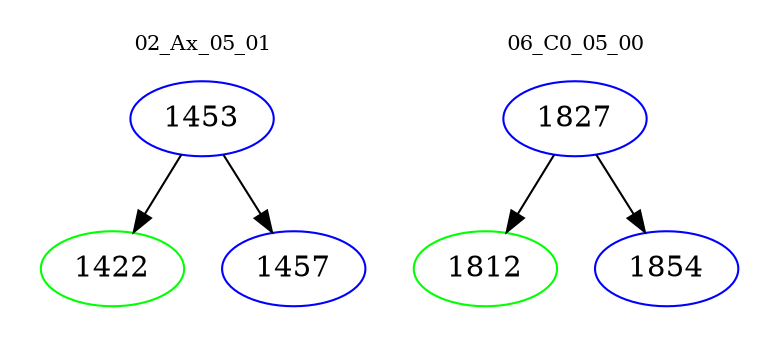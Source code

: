 digraph{
subgraph cluster_0 {
color = white
label = "02_Ax_05_01";
fontsize=10;
T0_1453 [label="1453", color="blue"]
T0_1453 -> T0_1422 [color="black"]
T0_1422 [label="1422", color="green"]
T0_1453 -> T0_1457 [color="black"]
T0_1457 [label="1457", color="blue"]
}
subgraph cluster_1 {
color = white
label = "06_C0_05_00";
fontsize=10;
T1_1827 [label="1827", color="blue"]
T1_1827 -> T1_1812 [color="black"]
T1_1812 [label="1812", color="green"]
T1_1827 -> T1_1854 [color="black"]
T1_1854 [label="1854", color="blue"]
}
}

